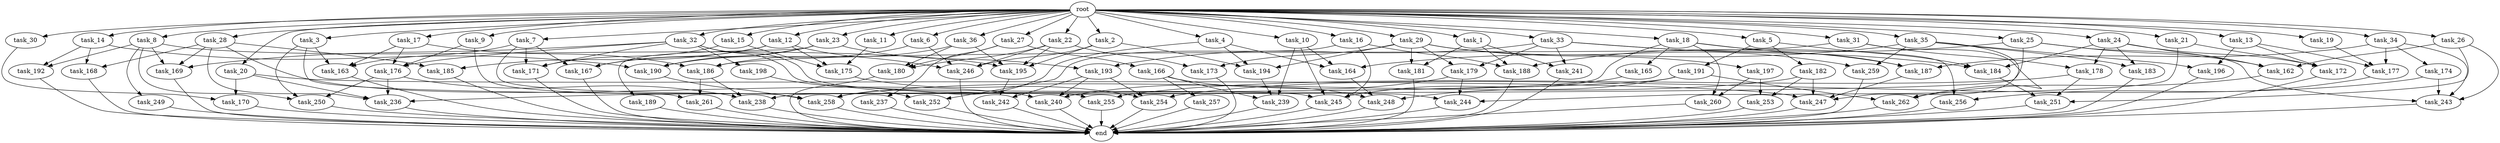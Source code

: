 digraph G {
  root [size="0.000000"];
  task_1 [size="2.048000"];
  task_2 [size="2.048000"];
  task_3 [size="2.048000"];
  task_4 [size="2.048000"];
  task_5 [size="2.048000"];
  task_6 [size="2.048000"];
  task_7 [size="2.048000"];
  task_8 [size="2.048000"];
  task_9 [size="2.048000"];
  task_10 [size="2.048000"];
  task_11 [size="2.048000"];
  task_12 [size="2.048000"];
  task_13 [size="2.048000"];
  task_14 [size="2.048000"];
  task_15 [size="2.048000"];
  task_16 [size="2.048000"];
  task_17 [size="2.048000"];
  task_18 [size="2.048000"];
  task_19 [size="2.048000"];
  task_20 [size="2.048000"];
  task_21 [size="2.048000"];
  task_22 [size="2.048000"];
  task_23 [size="2.048000"];
  task_24 [size="2.048000"];
  task_25 [size="2.048000"];
  task_26 [size="2.048000"];
  task_27 [size="2.048000"];
  task_28 [size="2.048000"];
  task_29 [size="2.048000"];
  task_30 [size="2.048000"];
  task_31 [size="2.048000"];
  task_32 [size="2.048000"];
  task_33 [size="2.048000"];
  task_34 [size="2.048000"];
  task_35 [size="2.048000"];
  task_36 [size="2.048000"];
  task_162 [size="1666447310.848000"];
  task_163 [size="2095944040.448000"];
  task_164 [size="3384434229.248000"];
  task_165 [size="841813590.016000"];
  task_166 [size="68719476.736000"];
  task_167 [size="2972117368.832000"];
  task_168 [size="1529008357.376000"];
  task_169 [size="1288490188.800000"];
  task_170 [size="1872605741.056000"];
  task_171 [size="858993459.200000"];
  task_172 [size="1202590842.880000"];
  task_173 [size="584115552.256000"];
  task_174 [size="68719476.736000"];
  task_175 [size="3092376453.120000"];
  task_176 [size="2147483648.000000"];
  task_177 [size="2216203124.736000"];
  task_178 [size="1047972020.224000"];
  task_179 [size="584115552.256000"];
  task_180 [size="1941325217.792000"];
  task_181 [size="1529008357.376000"];
  task_182 [size="68719476.736000"];
  task_183 [size="2010044694.528000"];
  task_184 [size="841813590.016000"];
  task_185 [size="1529008357.376000"];
  task_186 [size="3246995275.776000"];
  task_187 [size="1065151889.408000"];
  task_188 [size="1958505086.976000"];
  task_189 [size="1717986918.400000"];
  task_190 [size="2972117368.832000"];
  task_191 [size="68719476.736000"];
  task_192 [size="1529008357.376000"];
  task_193 [size="1872605741.056000"];
  task_194 [size="1322849927.168000"];
  task_195 [size="2920577761.280000"];
  task_196 [size="1821066133.504000"];
  task_197 [size="429496729.600000"];
  task_198 [size="429496729.600000"];
  task_236 [size="4294967296.000000"];
  task_237 [size="68719476.736000"];
  task_238 [size="1425929142.272000"];
  task_239 [size="3246995275.776000"];
  task_240 [size="1546188226.560000"];
  task_241 [size="1254130450.432000"];
  task_242 [size="1460288880.640000"];
  task_243 [size="1271310319.616000"];
  task_244 [size="1202590842.880000"];
  task_245 [size="3418793967.616000"];
  task_246 [size="2027224563.712000"];
  task_247 [size="4930622455.808001"];
  task_248 [size="3917010173.952000"];
  task_249 [size="429496729.600000"];
  task_250 [size="1700807049.216000"];
  task_251 [size="1511828488.192000"];
  task_252 [size="1271310319.616000"];
  task_253 [size="2233382993.920000"];
  task_254 [size="1614907703.296000"];
  task_255 [size="429496729.600000"];
  task_256 [size="2233382993.920000"];
  task_257 [size="1099511627.776000"];
  task_258 [size="4002909519.872000"];
  task_259 [size="1821066133.504000"];
  task_260 [size="1683627180.032000"];
  task_261 [size="996432412.672000"];
  task_262 [size="2422361554.944000"];
  end [size="0.000000"];

  root -> task_1 [size="1.000000"];
  root -> task_2 [size="1.000000"];
  root -> task_3 [size="1.000000"];
  root -> task_4 [size="1.000000"];
  root -> task_5 [size="1.000000"];
  root -> task_6 [size="1.000000"];
  root -> task_7 [size="1.000000"];
  root -> task_8 [size="1.000000"];
  root -> task_9 [size="1.000000"];
  root -> task_10 [size="1.000000"];
  root -> task_11 [size="1.000000"];
  root -> task_12 [size="1.000000"];
  root -> task_13 [size="1.000000"];
  root -> task_14 [size="1.000000"];
  root -> task_15 [size="1.000000"];
  root -> task_16 [size="1.000000"];
  root -> task_17 [size="1.000000"];
  root -> task_18 [size="1.000000"];
  root -> task_19 [size="1.000000"];
  root -> task_20 [size="1.000000"];
  root -> task_21 [size="1.000000"];
  root -> task_22 [size="1.000000"];
  root -> task_23 [size="1.000000"];
  root -> task_24 [size="1.000000"];
  root -> task_25 [size="1.000000"];
  root -> task_26 [size="1.000000"];
  root -> task_27 [size="1.000000"];
  root -> task_28 [size="1.000000"];
  root -> task_29 [size="1.000000"];
  root -> task_30 [size="1.000000"];
  root -> task_31 [size="1.000000"];
  root -> task_32 [size="1.000000"];
  root -> task_33 [size="1.000000"];
  root -> task_34 [size="1.000000"];
  root -> task_35 [size="1.000000"];
  root -> task_36 [size="1.000000"];
  task_1 -> task_181 [size="536870912.000000"];
  task_1 -> task_188 [size="536870912.000000"];
  task_1 -> task_241 [size="536870912.000000"];
  task_2 -> task_194 [size="301989888.000000"];
  task_2 -> task_195 [size="301989888.000000"];
  task_2 -> task_246 [size="301989888.000000"];
  task_3 -> task_163 [size="411041792.000000"];
  task_3 -> task_250 [size="411041792.000000"];
  task_3 -> task_261 [size="411041792.000000"];
  task_4 -> task_164 [size="134217728.000000"];
  task_4 -> task_194 [size="134217728.000000"];
  task_4 -> task_258 [size="134217728.000000"];
  task_5 -> task_182 [size="33554432.000000"];
  task_5 -> task_184 [size="33554432.000000"];
  task_5 -> task_191 [size="33554432.000000"];
  task_6 -> task_190 [size="75497472.000000"];
  task_6 -> task_246 [size="75497472.000000"];
  task_7 -> task_163 [size="75497472.000000"];
  task_7 -> task_167 [size="75497472.000000"];
  task_7 -> task_171 [size="75497472.000000"];
  task_7 -> task_255 [size="75497472.000000"];
  task_8 -> task_169 [size="209715200.000000"];
  task_8 -> task_192 [size="209715200.000000"];
  task_8 -> task_195 [size="209715200.000000"];
  task_8 -> task_249 [size="209715200.000000"];
  task_8 -> task_250 [size="209715200.000000"];
  task_9 -> task_176 [size="301989888.000000"];
  task_9 -> task_258 [size="301989888.000000"];
  task_10 -> task_164 [size="838860800.000000"];
  task_10 -> task_239 [size="838860800.000000"];
  task_10 -> task_245 [size="838860800.000000"];
  task_11 -> task_175 [size="838860800.000000"];
  task_12 -> task_167 [size="536870912.000000"];
  task_12 -> task_175 [size="536870912.000000"];
  task_12 -> task_185 [size="536870912.000000"];
  task_12 -> task_246 [size="536870912.000000"];
  task_13 -> task_172 [size="209715200.000000"];
  task_13 -> task_177 [size="209715200.000000"];
  task_13 -> task_196 [size="209715200.000000"];
  task_14 -> task_168 [size="536870912.000000"];
  task_14 -> task_190 [size="536870912.000000"];
  task_14 -> task_192 [size="536870912.000000"];
  task_15 -> task_171 [size="134217728.000000"];
  task_15 -> task_175 [size="134217728.000000"];
  task_16 -> task_188 [size="209715200.000000"];
  task_16 -> task_245 [size="209715200.000000"];
  task_16 -> task_252 [size="209715200.000000"];
  task_17 -> task_163 [size="536870912.000000"];
  task_17 -> task_176 [size="536870912.000000"];
  task_17 -> task_186 [size="536870912.000000"];
  task_18 -> task_165 [size="411041792.000000"];
  task_18 -> task_187 [size="411041792.000000"];
  task_18 -> task_238 [size="411041792.000000"];
  task_18 -> task_256 [size="411041792.000000"];
  task_18 -> task_260 [size="411041792.000000"];
  task_19 -> task_177 [size="838860800.000000"];
  task_20 -> task_170 [size="838860800.000000"];
  task_20 -> task_236 [size="838860800.000000"];
  task_20 -> task_247 [size="838860800.000000"];
  task_21 -> task_172 [size="75497472.000000"];
  task_21 -> task_244 [size="75497472.000000"];
  task_22 -> task_173 [size="75497472.000000"];
  task_22 -> task_180 [size="75497472.000000"];
  task_22 -> task_195 [size="75497472.000000"];
  task_22 -> task_246 [size="75497472.000000"];
  task_23 -> task_167 [size="838860800.000000"];
  task_23 -> task_189 [size="838860800.000000"];
  task_23 -> task_190 [size="838860800.000000"];
  task_23 -> task_193 [size="838860800.000000"];
  task_24 -> task_162 [size="301989888.000000"];
  task_24 -> task_172 [size="301989888.000000"];
  task_24 -> task_178 [size="301989888.000000"];
  task_24 -> task_183 [size="301989888.000000"];
  task_24 -> task_184 [size="301989888.000000"];
  task_25 -> task_162 [size="209715200.000000"];
  task_25 -> task_188 [size="209715200.000000"];
  task_25 -> task_240 [size="209715200.000000"];
  task_25 -> task_243 [size="209715200.000000"];
  task_26 -> task_162 [size="301989888.000000"];
  task_26 -> task_243 [size="301989888.000000"];
  task_26 -> task_251 [size="301989888.000000"];
  task_27 -> task_166 [size="33554432.000000"];
  task_27 -> task_180 [size="33554432.000000"];
  task_27 -> task_237 [size="33554432.000000"];
  task_28 -> task_168 [size="209715200.000000"];
  task_28 -> task_169 [size="209715200.000000"];
  task_28 -> task_185 [size="209715200.000000"];
  task_28 -> task_236 [size="209715200.000000"];
  task_28 -> task_240 [size="209715200.000000"];
  task_29 -> task_173 [size="209715200.000000"];
  task_29 -> task_179 [size="209715200.000000"];
  task_29 -> task_181 [size="209715200.000000"];
  task_29 -> task_194 [size="209715200.000000"];
  task_29 -> task_197 [size="209715200.000000"];
  task_29 -> task_259 [size="209715200.000000"];
  task_30 -> task_170 [size="75497472.000000"];
  task_31 -> task_178 [size="209715200.000000"];
  task_31 -> task_186 [size="209715200.000000"];
  task_31 -> task_262 [size="209715200.000000"];
  task_32 -> task_169 [size="209715200.000000"];
  task_32 -> task_171 [size="209715200.000000"];
  task_32 -> task_176 [size="209715200.000000"];
  task_32 -> task_198 [size="209715200.000000"];
  task_32 -> task_244 [size="209715200.000000"];
  task_32 -> task_245 [size="209715200.000000"];
  task_33 -> task_179 [size="75497472.000000"];
  task_33 -> task_184 [size="75497472.000000"];
  task_33 -> task_187 [size="75497472.000000"];
  task_33 -> task_193 [size="75497472.000000"];
  task_33 -> task_241 [size="75497472.000000"];
  task_34 -> task_174 [size="33554432.000000"];
  task_34 -> task_177 [size="33554432.000000"];
  task_34 -> task_187 [size="33554432.000000"];
  task_34 -> task_243 [size="33554432.000000"];
  task_35 -> task_164 [size="679477248.000000"];
  task_35 -> task_183 [size="679477248.000000"];
  task_35 -> task_196 [size="679477248.000000"];
  task_35 -> task_247 [size="679477248.000000"];
  task_35 -> task_259 [size="679477248.000000"];
  task_36 -> task_180 [size="838860800.000000"];
  task_36 -> task_186 [size="838860800.000000"];
  task_36 -> task_195 [size="838860800.000000"];
  task_162 -> task_262 [size="134217728.000000"];
  task_163 -> end [size="1.000000"];
  task_164 -> task_248 [size="536870912.000000"];
  task_165 -> task_245 [size="411041792.000000"];
  task_166 -> task_239 [size="536870912.000000"];
  task_166 -> task_248 [size="536870912.000000"];
  task_166 -> task_257 [size="536870912.000000"];
  task_167 -> end [size="1.000000"];
  task_168 -> end [size="1.000000"];
  task_169 -> end [size="1.000000"];
  task_170 -> end [size="1.000000"];
  task_171 -> end [size="1.000000"];
  task_172 -> end [size="1.000000"];
  task_173 -> end [size="1.000000"];
  task_174 -> task_243 [size="75497472.000000"];
  task_174 -> task_254 [size="75497472.000000"];
  task_175 -> task_254 [size="679477248.000000"];
  task_176 -> task_236 [size="209715200.000000"];
  task_176 -> task_238 [size="209715200.000000"];
  task_176 -> task_250 [size="209715200.000000"];
  task_177 -> task_256 [size="679477248.000000"];
  task_178 -> task_251 [size="134217728.000000"];
  task_178 -> task_255 [size="134217728.000000"];
  task_179 -> task_240 [size="301989888.000000"];
  task_179 -> task_244 [size="301989888.000000"];
  task_180 -> end [size="1.000000"];
  task_181 -> end [size="1.000000"];
  task_182 -> task_247 [size="679477248.000000"];
  task_182 -> task_253 [size="679477248.000000"];
  task_182 -> task_258 [size="679477248.000000"];
  task_183 -> end [size="1.000000"];
  task_184 -> task_251 [size="301989888.000000"];
  task_185 -> end [size="1.000000"];
  task_186 -> task_238 [size="75497472.000000"];
  task_186 -> task_261 [size="75497472.000000"];
  task_187 -> task_247 [size="209715200.000000"];
  task_188 -> end [size="1.000000"];
  task_189 -> end [size="1.000000"];
  task_190 -> task_258 [size="838860800.000000"];
  task_191 -> task_236 [size="838860800.000000"];
  task_191 -> task_248 [size="838860800.000000"];
  task_191 -> task_262 [size="838860800.000000"];
  task_192 -> end [size="1.000000"];
  task_193 -> task_240 [size="33554432.000000"];
  task_193 -> task_242 [size="33554432.000000"];
  task_193 -> task_254 [size="33554432.000000"];
  task_194 -> task_239 [size="209715200.000000"];
  task_195 -> task_242 [size="679477248.000000"];
  task_196 -> end [size="1.000000"];
  task_197 -> task_253 [size="411041792.000000"];
  task_197 -> task_260 [size="411041792.000000"];
  task_198 -> task_252 [size="411041792.000000"];
  task_236 -> end [size="1.000000"];
  task_237 -> end [size="1.000000"];
  task_238 -> end [size="1.000000"];
  task_239 -> end [size="1.000000"];
  task_240 -> end [size="1.000000"];
  task_241 -> end [size="1.000000"];
  task_242 -> end [size="1.000000"];
  task_243 -> end [size="1.000000"];
  task_244 -> end [size="1.000000"];
  task_245 -> end [size="1.000000"];
  task_246 -> end [size="1.000000"];
  task_247 -> end [size="1.000000"];
  task_248 -> end [size="1.000000"];
  task_249 -> end [size="1.000000"];
  task_250 -> end [size="1.000000"];
  task_251 -> end [size="1.000000"];
  task_252 -> end [size="1.000000"];
  task_253 -> end [size="1.000000"];
  task_254 -> end [size="1.000000"];
  task_255 -> end [size="1.000000"];
  task_256 -> end [size="1.000000"];
  task_257 -> end [size="1.000000"];
  task_258 -> end [size="1.000000"];
  task_259 -> end [size="1.000000"];
  task_260 -> end [size="1.000000"];
  task_261 -> end [size="1.000000"];
  task_262 -> end [size="1.000000"];
}
